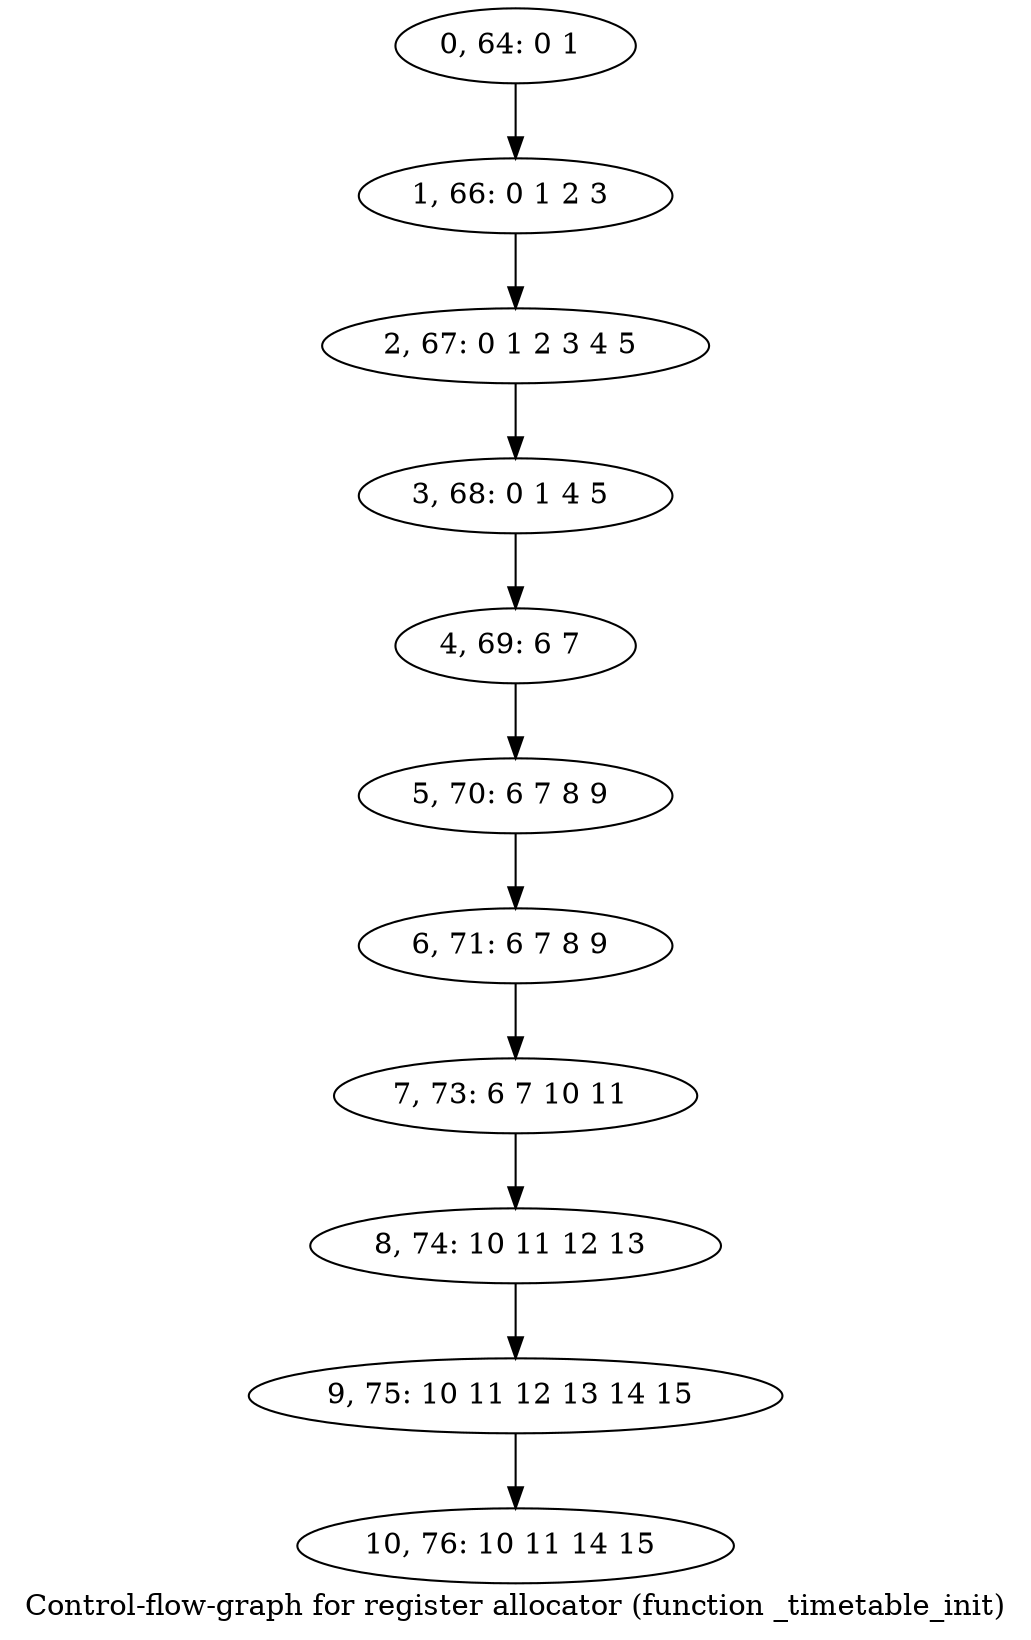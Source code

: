 digraph G {
graph [label="Control-flow-graph for register allocator (function _timetable_init)"]
0[label="0, 64: 0 1 "];
1[label="1, 66: 0 1 2 3 "];
2[label="2, 67: 0 1 2 3 4 5 "];
3[label="3, 68: 0 1 4 5 "];
4[label="4, 69: 6 7 "];
5[label="5, 70: 6 7 8 9 "];
6[label="6, 71: 6 7 8 9 "];
7[label="7, 73: 6 7 10 11 "];
8[label="8, 74: 10 11 12 13 "];
9[label="9, 75: 10 11 12 13 14 15 "];
10[label="10, 76: 10 11 14 15 "];
0->1 ;
1->2 ;
2->3 ;
3->4 ;
4->5 ;
5->6 ;
6->7 ;
7->8 ;
8->9 ;
9->10 ;
}
